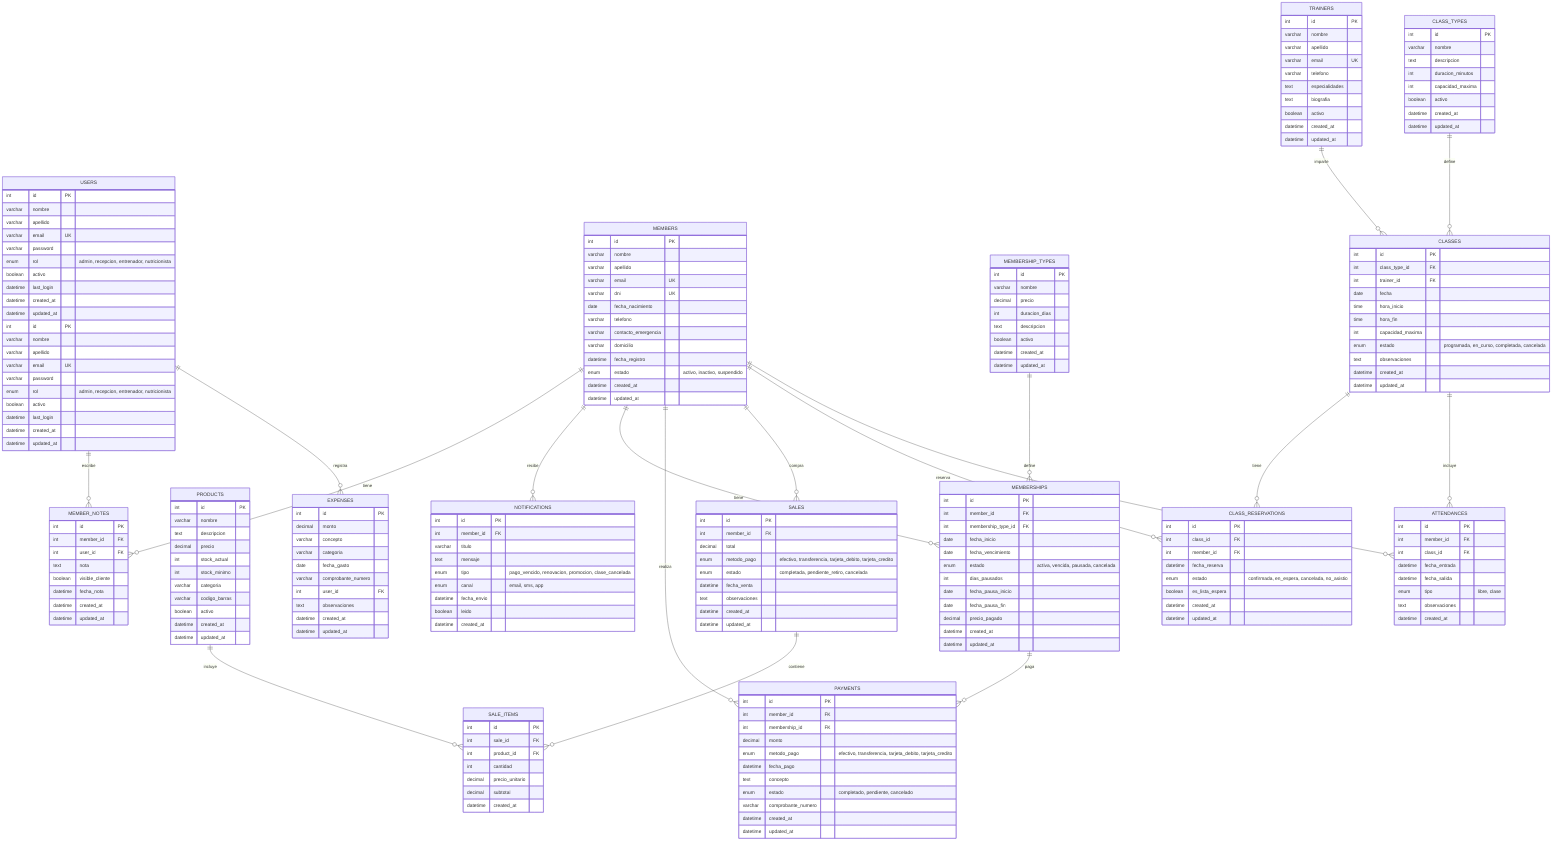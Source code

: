 erDiagram
    USERS {
        int id PK
        varchar nombre
        varchar apellido
        varchar email UK
        varchar password
        enum rol "admin, recepcion, entrenador, nutricionista"
        boolean activo
        datetime last_login
        datetime created_at
        datetime updated_at
    }
    MEMBERS {
        int id PK
        varchar nombre
        varchar apellido
        varchar email UK
        varchar dni UK
        date fecha_nacimiento
        varchar telefono
        varchar contacto_emergencia
        varchar domicilio
        datetime fecha_registro
        enum estado "activo, inactivo, suspendido"
        datetime created_at
        datetime updated_at
    }
    MEMBERSHIP_TYPES {
        int id PK
        varchar nombre
        decimal precio
        int duracion_dias
        text descripcion
        boolean activo
        datetime created_at
        datetime updated_at
    }
    MEMBERSHIPS {
        int id PK
        int member_id FK
        int membership_type_id FK
        date fecha_inicio
        date fecha_vencimiento
        enum estado "activa, vencida, pausada, cancelada"
        int dias_pausados
        date fecha_pausa_inicio
        date fecha_pausa_fin
        decimal precio_pagado
        datetime created_at
        datetime updated_at
    }
    PAYMENTS {
        int id PK
        int member_id FK
        int membership_id FK
        decimal monto
        enum metodo_pago "efectivo, transferencia, tarjeta_debito, tarjeta_credito"
        datetime fecha_pago
        text concepto
        enum estado "completado, pendiente, cancelado"
        varchar comprobante_numero
        datetime created_at
        datetime updated_at
    }

    PRODUCTS {
        int id PK
        varchar nombre
        text descripcion
        decimal precio
        int stock_actual
        int stock_minimo
        varchar categoria
        varchar codigo_barras
        boolean activo
        datetime created_at
        datetime updated_at
    }
    SALES {
        int id PK
        int member_id FK
        decimal total
        enum metodo_pago "efectivo, transferencia, tarjeta_debito, tarjeta_credito"
        enum estado "completada, pendiente_retiro, cancelada"
        datetime fecha_venta
        text observaciones
        datetime created_at
        datetime updated_at
    }
    SALE_ITEMS {
        int id PK
        int sale_id FK
        int product_id FK
        int cantidad
        decimal precio_unitario
        decimal subtotal
        datetime created_at
    }

    TRAINERS {
        int id PK
        varchar nombre
        varchar apellido
        varchar email UK
        varchar telefono
        text especialidades
        text biografia
        boolean activo
        datetime created_at
        datetime updated_at
    }
    CLASS_TYPES {
        int id PK
        varchar nombre
        text descripcion
        int duracion_minutos
        int capacidad_maxima
        boolean activo
        datetime created_at
        datetime updated_at
    }
    CLASSES {
        int id PK
        int class_type_id FK
        int trainer_id FK
        date fecha
        time hora_inicio
        time hora_fin
        int capacidad_maxima
        enum estado "programada, en_curso, completada, cancelada"
        text observaciones
        datetime created_at
        datetime updated_at
    }
    CLASS_RESERVATIONS {
        int id PK
        int class_id FK
        int member_id FK
        datetime fecha_reserva
        enum estado "confirmada, en_espera, cancelada, no_asistio"
        boolean es_lista_espera
        datetime created_at
        datetime updated_at
    }
    ATTENDANCES {
        int id PK
        int member_id FK
        int class_id FK
        datetime fecha_entrada
        datetime fecha_salida
        enum tipo "libre, clase"
        text observaciones
        datetime created_at
    }
    MEMBER_NOTES {
        int id PK
        int member_id FK
        int user_id FK
        text nota
        boolean visible_cliente
        datetime fecha_nota
        datetime created_at
        datetime updated_at
    }

    USERS {
        int id PK
        varchar nombre
        varchar apellido
        varchar email UK
        varchar password
        enum rol "admin, recepcion, entrenador, nutricionista"
        boolean activo
        datetime last_login
        datetime created_at
        datetime updated_at
    }
    NOTIFICATIONS {
        int id PK
        int member_id FK
        varchar titulo
        text mensaje
        enum tipo "pago_vencido, renovacion, promocion, clase_cancelada"
        enum canal "email, sms, app"
        datetime fecha_envio
        boolean leido
        datetime created_at
    }
    EXPENSES {
        int id PK
        decimal monto
        varchar concepto
        varchar categoria
        date fecha_gasto
        varchar comprobante_numero
        int user_id FK
        text observaciones
        datetime created_at
        datetime updated_at
    }

    USERS ||--o{ MEMBER_NOTES : "escribe"
    MEMBERS ||--o{ MEMBER_NOTES : "tiene"
    MEMBERS ||--o{ NOTIFICATIONS : "recibe"
    
    MEMBERS ||--o{ MEMBERSHIPS : "tiene"
    MEMBERSHIP_TYPES ||--o{ MEMBERSHIPS : "define"
    MEMBERS ||--o{ PAYMENTS : "realiza"
    MEMBERSHIPS ||--o{ PAYMENTS : "paga"
    
    MEMBERS ||--o{ SALES : "compra"
    SALES ||--o{ SALE_ITEMS : "contiene"
    PRODUCTS ||--o{ SALE_ITEMS : "incluye"
    
    TRAINERS ||--o{ CLASSES : "imparte"
    CLASS_TYPES ||--o{ CLASSES : "define"
    CLASSES ||--o{ CLASS_RESERVATIONS : "tiene"
    MEMBERS ||--o{ CLASS_RESERVATIONS : "reserva"
    MEMBERS ||--o{ ATTENDANCES : "registra"
    CLASSES ||--o{ ATTENDANCES : "incluye"
    
    USERS ||--o{ EXPENSES : "registra"